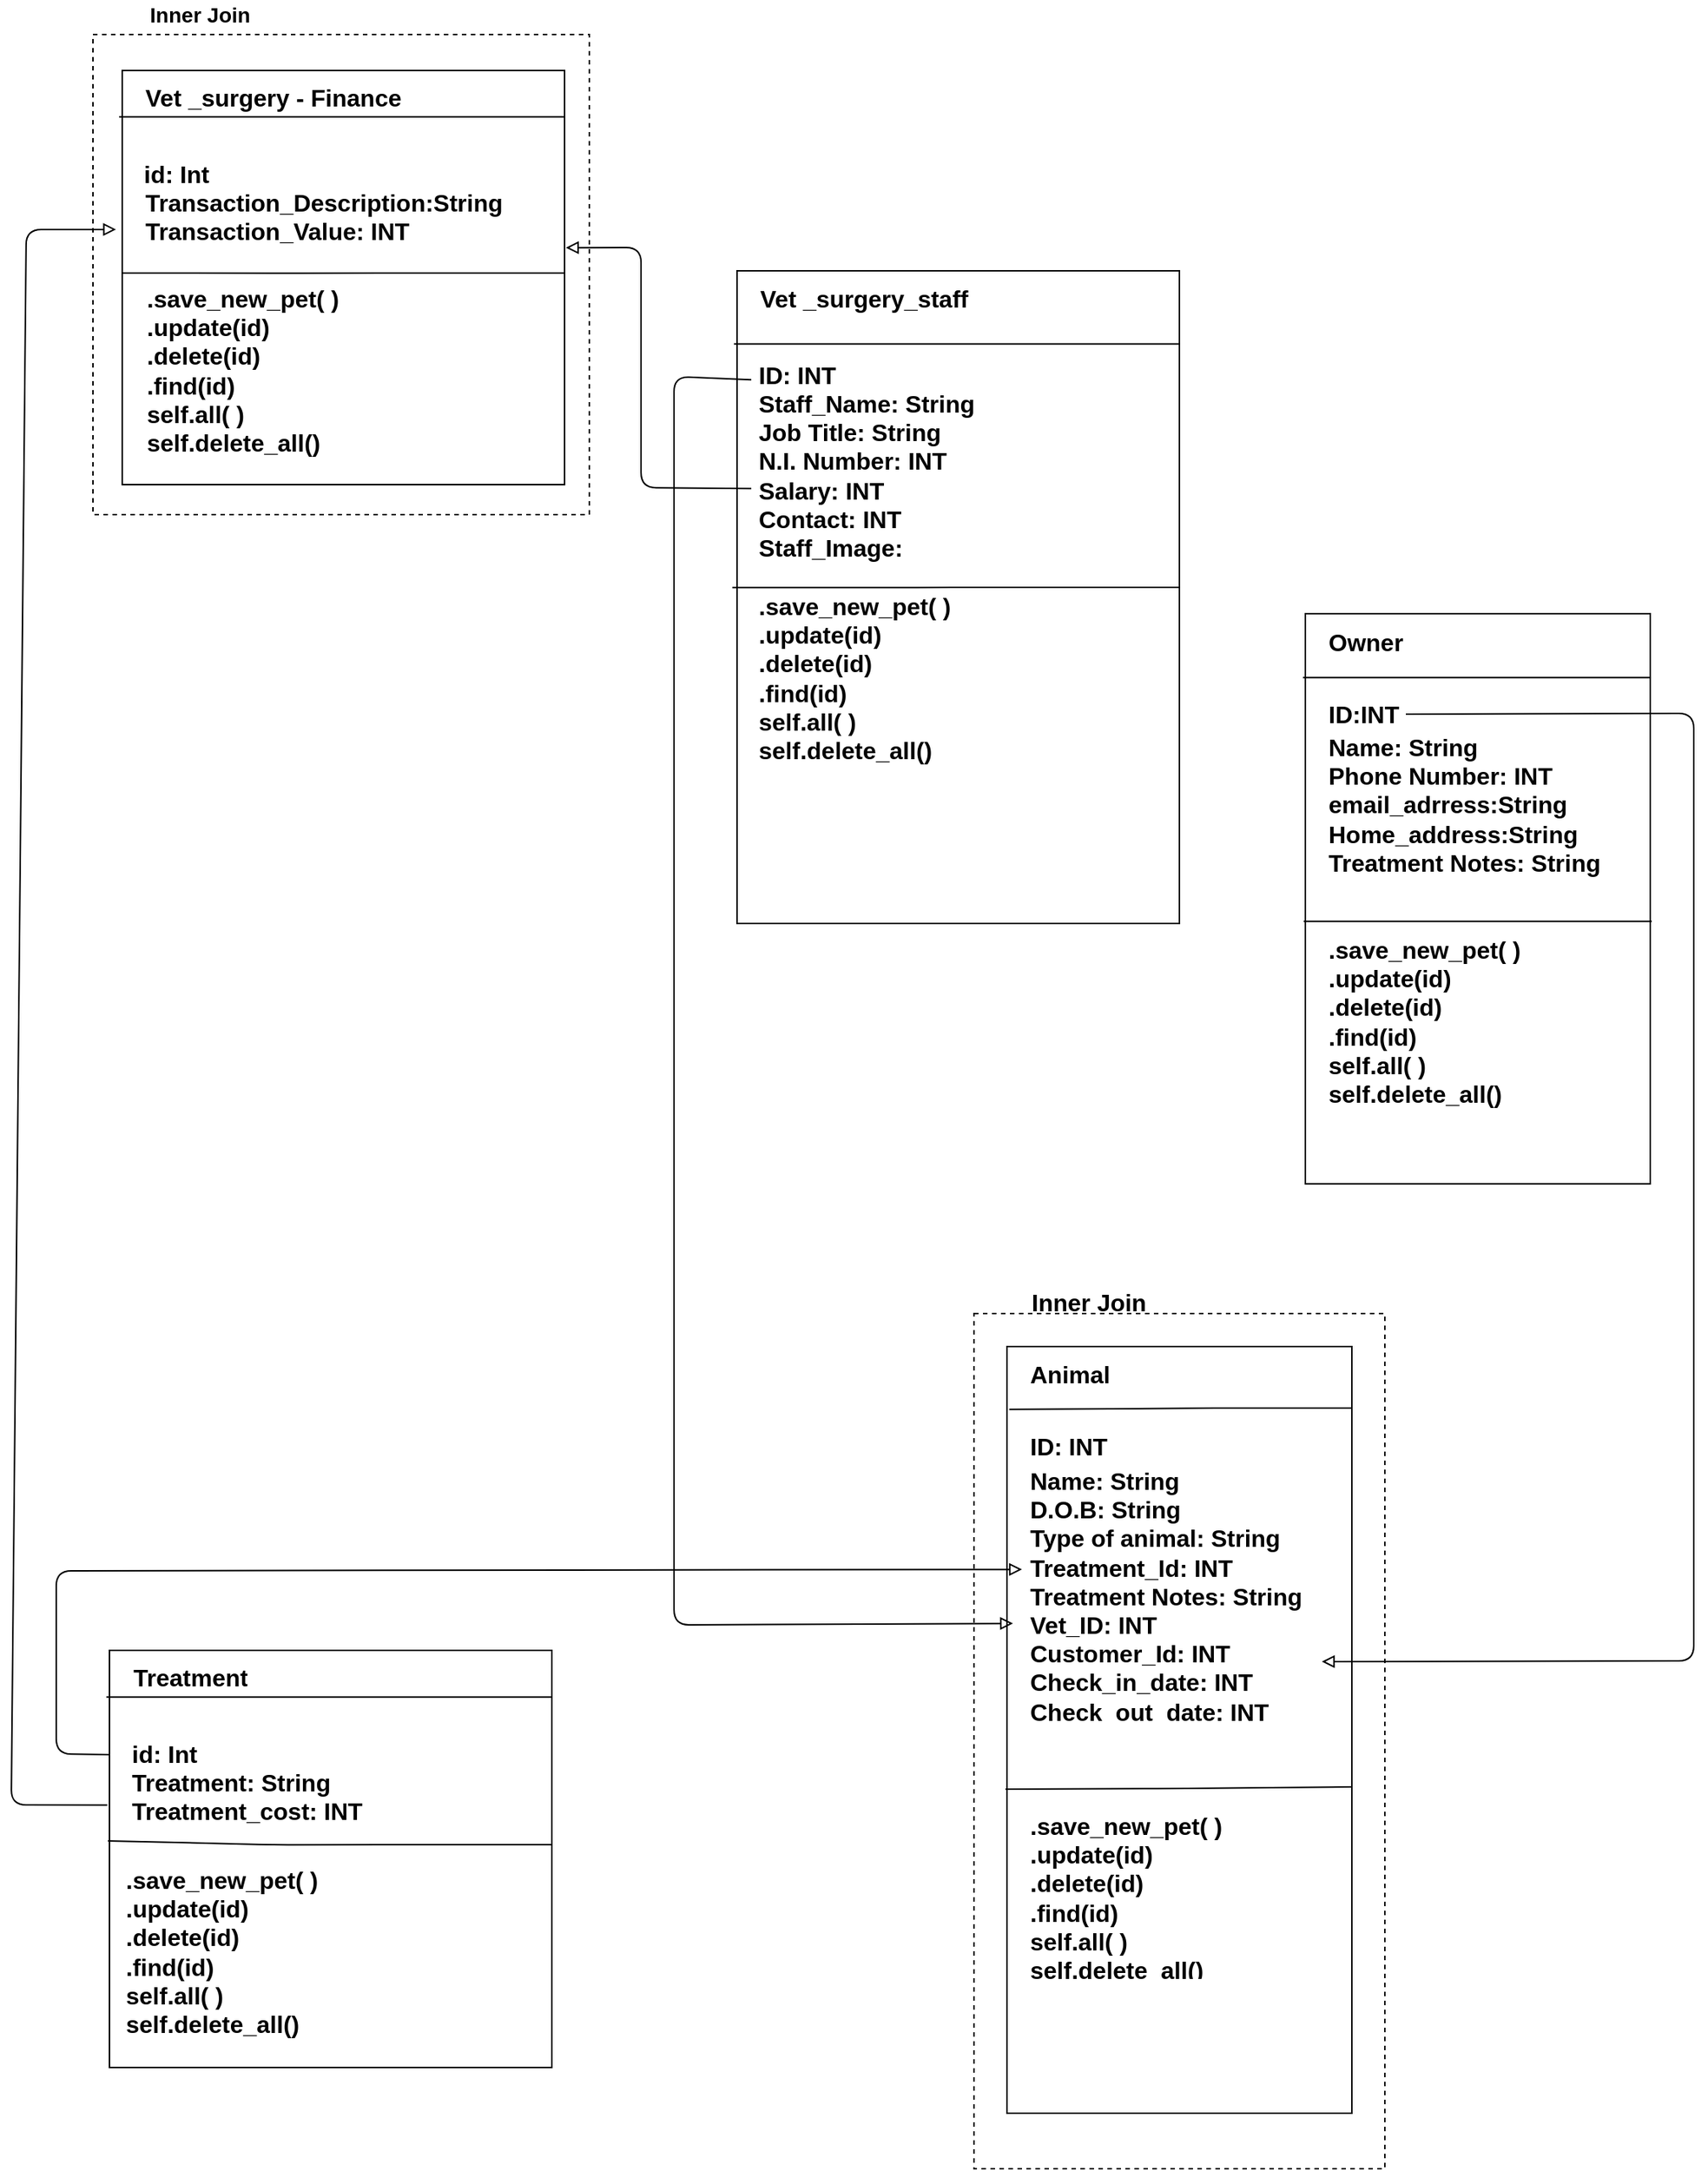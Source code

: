 <mxfile version="10.6.5" type="github"><diagram id="XCgUu8U2IO9fywOfpuGp" name="Page-1"><mxGraphModel dx="1516" dy="1128" grid="1" gridSize="10" guides="1" tooltips="1" connect="1" arrows="1" fold="1" page="1" pageScale="2" pageWidth="827" pageHeight="1169" math="0" shadow="0"><root><mxCell id="0"/><mxCell id="1" parent="0"/><mxCell id="_DHkSWLqKMgMGic8Y6Iu-29" value="" style="rounded=0;whiteSpace=wrap;html=1;fillColor=none;dashed=1;" parent="1" vertex="1"><mxGeometry x="907.5" y="1272.5" width="274" height="570" as="geometry"/></mxCell><mxCell id="_DHkSWLqKMgMGic8Y6Iu-2" value="" style="rounded=0;whiteSpace=wrap;html=1;fontSize=22;" parent="1" vertex="1"><mxGeometry x="929.5" y="1294.5" width="230" height="511" as="geometry"/></mxCell><mxCell id="_DHkSWLqKMgMGic8Y6Iu-3" value="&lt;b&gt;&lt;font style=&quot;font-size: 16px&quot;&gt;Animal&lt;/font&gt;&lt;/b&gt;" style="text;html=1;strokeColor=none;fillColor=none;spacing=5;spacingTop=-20;whiteSpace=wrap;overflow=hidden;rounded=0;fontSize=12;" parent="1" vertex="1"><mxGeometry x="939.5" y="1314.071" width="190" height="10" as="geometry"/></mxCell><mxCell id="_DHkSWLqKMgMGic8Y6Iu-4" value="&lt;font size=&quot;3&quot;&gt;&lt;b&gt;ID: INT&lt;br&gt;&lt;/b&gt;&lt;/font&gt;" style="text;html=1;strokeColor=none;fillColor=none;spacing=5;spacingTop=-20;whiteSpace=wrap;overflow=hidden;rounded=0;fontSize=12;" parent="1" vertex="1"><mxGeometry x="939.5" y="1362.071" width="190" height="10" as="geometry"/></mxCell><mxCell id="_DHkSWLqKMgMGic8Y6Iu-5" value="&lt;font size=&quot;3&quot;&gt;&lt;b&gt;Name: String&lt;br&gt;D.O.B: String&amp;nbsp;&lt;br&gt;Type of animal: String&lt;br&gt;Treatment_Id: INT&amp;nbsp;&lt;br&gt;Treatment Notes: String&lt;br&gt;Vet_ID: INT&lt;br&gt;Customer_Id: INT&lt;br&gt;Check_in_date: INT&amp;nbsp;&lt;br&gt;Check_out_date: INT&lt;br&gt;&lt;br&gt;&lt;/b&gt;&lt;/font&gt;" style="text;html=1;strokeColor=none;fillColor=none;spacing=5;spacingTop=-20;whiteSpace=wrap;overflow=hidden;rounded=0;fontSize=12;" parent="1" vertex="1"><mxGeometry x="939.5" y="1384.5" width="200" height="160" as="geometry"/></mxCell><mxCell id="_DHkSWLqKMgMGic8Y6Iu-7" value="&lt;font size=&quot;3&quot;&gt;&lt;b&gt;.save_new_pet( )&amp;nbsp;&lt;br&gt;.update(id)&lt;br&gt;.delete(id)&amp;nbsp;&lt;br&gt;&lt;/b&gt;&lt;/font&gt;&lt;b&gt;&lt;font style=&quot;font-size: 16px&quot;&gt;.find(id)&amp;nbsp;&lt;/font&gt;&lt;/b&gt;&lt;font size=&quot;3&quot;&gt;&lt;b&gt;&lt;br&gt;self.all( )&lt;br&gt;self.delete_all()&lt;br&gt;&lt;br&gt;&lt;br&gt;&lt;/b&gt;&lt;/font&gt;" style="text;html=1;strokeColor=none;fillColor=none;spacing=5;spacingTop=-20;whiteSpace=wrap;overflow=hidden;rounded=0;fontSize=12;" parent="1" vertex="1"><mxGeometry x="939.5" y="1614.5" width="200" height="101" as="geometry"/></mxCell><mxCell id="_DHkSWLqKMgMGic8Y6Iu-10" value="" style="endArrow=none;html=1;fontSize=12;exitX=0.007;exitY=0.082;exitDx=0;exitDy=0;exitPerimeter=0;" parent="1" source="_DHkSWLqKMgMGic8Y6Iu-2" edge="1"><mxGeometry width="50" height="50" relative="1" as="geometry"><mxPoint x="929.5" y="1744.071" as="sourcePoint"/><mxPoint x="1159.5" y="1335.5" as="targetPoint"/><Array as="points"><mxPoint x="1078.5" y="1335.5"/></Array></mxGeometry></mxCell><mxCell id="_DHkSWLqKMgMGic8Y6Iu-11" value="" style="rounded=0;whiteSpace=wrap;html=1;fontSize=22;" parent="1" vertex="1"><mxGeometry x="749.5" y="577.5" width="295" height="435" as="geometry"/></mxCell><mxCell id="_DHkSWLqKMgMGic8Y6Iu-12" value="&lt;b&gt;&lt;font style=&quot;font-size: 16px&quot;&gt;Vet _surgery_staff&lt;/font&gt;&lt;/b&gt;" style="text;html=1;strokeColor=none;fillColor=none;spacing=5;spacingTop=-20;whiteSpace=wrap;overflow=hidden;rounded=0;fontSize=12;" parent="1" vertex="1"><mxGeometry x="760" y="596.571" width="190" height="10" as="geometry"/></mxCell><mxCell id="_DHkSWLqKMgMGic8Y6Iu-13" value="&lt;font size=&quot;3&quot;&gt;&lt;b&gt;ID: INT&amp;nbsp;&lt;br&gt;&lt;/b&gt;&lt;/font&gt;" style="text;html=1;strokeColor=none;fillColor=none;spacing=5;spacingTop=-20;whiteSpace=wrap;overflow=hidden;rounded=0;fontSize=12;" parent="1" vertex="1"><mxGeometry x="759" y="647.571" width="190" height="10" as="geometry"/></mxCell><mxCell id="_DHkSWLqKMgMGic8Y6Iu-14" value="&lt;font size=&quot;3&quot;&gt;&lt;b&gt;Staff_Name: String&lt;br&gt;Job&amp;nbsp;Title: String&amp;nbsp;&lt;br&gt;N.I. Number: INT&lt;br&gt;Salary: INT&amp;nbsp;&lt;br&gt;Contact: INT&lt;br&gt;Staff_Image:&amp;nbsp;&lt;br&gt;&lt;/b&gt;&lt;/font&gt;" style="text;html=1;strokeColor=none;fillColor=none;spacing=5;spacingTop=-20;whiteSpace=wrap;overflow=hidden;rounded=0;fontSize=12;" parent="1" vertex="1"><mxGeometry x="759" y="666.571" width="200" height="112" as="geometry"/></mxCell><mxCell id="_DHkSWLqKMgMGic8Y6Iu-15" value="&lt;font size=&quot;3&quot;&gt;&lt;b&gt;.save_new_pet( )&amp;nbsp;&lt;br&gt;.update(id)&lt;br&gt;.delete(id)&amp;nbsp;&lt;br&gt;&lt;/b&gt;&lt;/font&gt;&lt;b&gt;&lt;font style=&quot;font-size: 16px&quot;&gt;.find(id)&amp;nbsp;&lt;/font&gt;&lt;/b&gt;&lt;font size=&quot;3&quot;&gt;&lt;b&gt;&lt;br&gt;self.all( )&lt;br&gt;self.delete_all()&lt;br&gt;&lt;br&gt;&lt;/b&gt;&lt;/font&gt;" style="text;html=1;strokeColor=none;fillColor=none;spacing=5;spacingTop=-20;whiteSpace=wrap;overflow=hidden;rounded=0;fontSize=12;" parent="1" vertex="1"><mxGeometry x="759" y="801.5" width="284" height="155" as="geometry"/></mxCell><mxCell id="_DHkSWLqKMgMGic8Y6Iu-16" value="" style="endArrow=none;html=1;fontSize=12;exitX=-0.014;exitY=0.555;exitDx=0;exitDy=0;exitPerimeter=0;" parent="1" edge="1"><mxGeometry width="50" height="50" relative="1" as="geometry"><mxPoint x="746.357" y="788.571" as="sourcePoint"/><mxPoint x="1044.5" y="788.5" as="targetPoint"/><Array as="points"><mxPoint x="859" y="788.571"/></Array></mxGeometry></mxCell><mxCell id="_DHkSWLqKMgMGic8Y6Iu-17" value="" style="endArrow=none;html=1;fontSize=12;exitX=-0.007;exitY=0.112;exitDx=0;exitDy=0;exitPerimeter=0;entryX=0.999;entryY=0.112;entryDx=0;entryDy=0;entryPerimeter=0;" parent="1" source="_DHkSWLqKMgMGic8Y6Iu-11" target="_DHkSWLqKMgMGic8Y6Iu-11" edge="1"><mxGeometry width="50" height="50" relative="1" as="geometry"><mxPoint x="749" y="1026.571" as="sourcePoint"/><mxPoint x="799" y="976.571" as="targetPoint"/></mxGeometry></mxCell><mxCell id="_DHkSWLqKMgMGic8Y6Iu-19" value="" style="rounded=0;whiteSpace=wrap;html=1;fontSize=22;" parent="1" vertex="1"><mxGeometry x="1128.5" y="806.071" width="230" height="380" as="geometry"/></mxCell><mxCell id="_DHkSWLqKMgMGic8Y6Iu-20" value="&lt;b&gt;&lt;font style=&quot;font-size: 16px&quot;&gt;Owner&amp;nbsp;&lt;/font&gt;&lt;/b&gt;" style="text;html=1;strokeColor=none;fillColor=none;spacing=5;spacingTop=-20;whiteSpace=wrap;overflow=hidden;rounded=0;fontSize=12;" parent="1" vertex="1"><mxGeometry x="1138.5" y="826.071" width="190" height="10" as="geometry"/></mxCell><mxCell id="_DHkSWLqKMgMGic8Y6Iu-21" value="&lt;font size=&quot;3&quot;&gt;&lt;b&gt;ID:INT&lt;br&gt;&lt;/b&gt;&lt;/font&gt;" style="text;html=1;strokeColor=none;fillColor=none;spacing=5;spacingTop=-20;whiteSpace=wrap;overflow=hidden;rounded=0;fontSize=12;" parent="1" vertex="1"><mxGeometry x="1138.5" y="874.071" width="190" height="10" as="geometry"/></mxCell><mxCell id="_DHkSWLqKMgMGic8Y6Iu-22" value="&lt;font size=&quot;3&quot;&gt;&lt;b&gt;Name: String&lt;br&gt;Phone Number: INT&lt;br&gt;email_adrress:String&lt;br&gt;Home_address:String&lt;br&gt;Treatment Notes: String&lt;br&gt;&lt;br&gt;&lt;br&gt;&lt;/b&gt;&lt;/font&gt;" style="text;html=1;strokeColor=none;fillColor=none;spacing=5;spacingTop=-20;whiteSpace=wrap;overflow=hidden;rounded=0;fontSize=12;" parent="1" vertex="1"><mxGeometry x="1138.5" y="896.071" width="200" height="130" as="geometry"/></mxCell><mxCell id="_DHkSWLqKMgMGic8Y6Iu-23" value="&lt;font size=&quot;3&quot;&gt;&lt;b&gt;.save_new_pet( )&amp;nbsp;&lt;br&gt;.update(id)&lt;br&gt;.delete(id)&amp;nbsp;&lt;br&gt;&lt;/b&gt;&lt;/font&gt;&lt;b&gt;&lt;font style=&quot;font-size: 16px&quot;&gt;.find(id)&amp;nbsp;&lt;/font&gt;&lt;/b&gt;&lt;font size=&quot;3&quot;&gt;&lt;b&gt;&lt;br&gt;self.all( )&lt;br&gt;self.delete_all()&lt;br&gt;&lt;br&gt;&lt;br&gt;&lt;/b&gt;&lt;/font&gt;" style="text;html=1;strokeColor=none;fillColor=none;spacing=5;spacingTop=-20;whiteSpace=wrap;overflow=hidden;rounded=0;fontSize=12;" parent="1" vertex="1"><mxGeometry x="1138.5" y="1031.071" width="200" height="112" as="geometry"/></mxCell><mxCell id="_DHkSWLqKMgMGic8Y6Iu-24" value="" style="endArrow=none;html=1;fontSize=12;exitX=-0.007;exitY=0.616;exitDx=0;exitDy=0;exitPerimeter=0;" parent="1" edge="1"><mxGeometry width="50" height="50" relative="1" as="geometry"><mxPoint x="1127.357" y="1011.071" as="sourcePoint"/><mxPoint x="1359.5" y="1011.071" as="targetPoint"/><Array as="points"><mxPoint x="1238.5" y="1011.071"/></Array></mxGeometry></mxCell><mxCell id="_DHkSWLqKMgMGic8Y6Iu-25" value="" style="endArrow=none;html=1;fontSize=12;exitX=-0.007;exitY=0.112;exitDx=0;exitDy=0;exitPerimeter=0;entryX=0.999;entryY=0.112;entryDx=0;entryDy=0;entryPerimeter=0;" parent="1" source="_DHkSWLqKMgMGic8Y6Iu-19" target="_DHkSWLqKMgMGic8Y6Iu-19" edge="1"><mxGeometry width="50" height="50" relative="1" as="geometry"><mxPoint x="1128.5" y="1256.071" as="sourcePoint"/><mxPoint x="1178.5" y="1206.071" as="targetPoint"/></mxGeometry></mxCell><mxCell id="_DHkSWLqKMgMGic8Y6Iu-28" value="&lt;b&gt;&lt;font style=&quot;font-size: 16px&quot;&gt;Inner Join&lt;/font&gt;&lt;/b&gt;" style="text;html=1;strokeColor=none;fillColor=none;spacing=5;spacingTop=-20;whiteSpace=wrap;overflow=hidden;rounded=0;fontSize=12;" parent="1" vertex="1"><mxGeometry x="941" y="1265.571" width="190" height="10" as="geometry"/></mxCell><mxCell id="_DHkSWLqKMgMGic8Y6Iu-9" value="" style="endArrow=none;html=1;fontSize=12;entryX=1.001;entryY=0.41;entryDx=0;entryDy=0;entryPerimeter=0;" parent="1" edge="1"><mxGeometry width="50" height="50" relative="1" as="geometry"><mxPoint x="928.5" y="1589.5" as="sourcePoint"/><mxPoint x="1159.5" y="1588" as="targetPoint"/><Array as="points"><mxPoint x="1039.5" y="1589.071"/></Array></mxGeometry></mxCell><mxCell id="_DHkSWLqKMgMGic8Y6Iu-30" value="" style="endArrow=block;html=1;fontSize=12;entryX=-0.03;entryY=0.591;entryDx=0;entryDy=0;exitX=0;exitY=0.25;exitDx=0;exitDy=0;entryPerimeter=0;startArrow=none;startFill=0;endFill=0;" parent="1" source="_DHkSWLqKMgMGic8Y6Iu-13" target="_DHkSWLqKMgMGic8Y6Iu-5" edge="1"><mxGeometry width="50" height="50" relative="1" as="geometry"><mxPoint x="697.5" y="1066.929" as="sourcePoint"/><mxPoint x="777.5" y="1865.5" as="targetPoint"/><Array as="points"><mxPoint x="707.5" y="648"/><mxPoint x="707.5" y="1480"/></Array></mxGeometry></mxCell><mxCell id="_DHkSWLqKMgMGic8Y6Iu-31" value="" style="endArrow=block;html=1;fontSize=12;entryX=1;entryY=0.75;entryDx=0;entryDy=0;endFill=0;" parent="1" target="_DHkSWLqKMgMGic8Y6Iu-5" edge="1"><mxGeometry width="50" height="50" relative="1" as="geometry"><mxPoint x="1195.5" y="873" as="sourcePoint"/><mxPoint x="1157.5" y="1480.5" as="targetPoint"/><Array as="points"><mxPoint x="1387.5" y="872.5"/><mxPoint x="1387.5" y="1504"/></Array></mxGeometry></mxCell><mxCell id="_DHkSWLqKMgMGic8Y6Iu-47" value="" style="rounded=0;whiteSpace=wrap;html=1;fontSize=22;" parent="1" vertex="1"><mxGeometry x="339.5" y="444" width="295" height="276" as="geometry"/></mxCell><mxCell id="_DHkSWLqKMgMGic8Y6Iu-48" value="&lt;b&gt;&lt;font&gt;&lt;font size=&quot;3&quot;&gt;Vet _surgery - Finance&lt;/font&gt;&lt;/font&gt;&lt;/b&gt;" style="text;html=1;strokeColor=none;fillColor=none;spacing=5;spacingTop=-20;whiteSpace=wrap;overflow=hidden;rounded=0;fontSize=12;" parent="1" vertex="1"><mxGeometry x="349.5" y="463" width="258" height="10" as="geometry"/></mxCell><mxCell id="_DHkSWLqKMgMGic8Y6Iu-49" value="&lt;font size=&quot;3&quot;&gt;&lt;b&gt;id: Int&lt;br&gt;Name: String&lt;br&gt;&lt;/b&gt;&lt;/font&gt;" style="text;html=1;strokeColor=none;fillColor=none;spacing=5;spacingTop=-20;whiteSpace=wrap;overflow=hidden;rounded=0;fontSize=12;" parent="1" vertex="1"><mxGeometry x="349" y="514.071" width="190" height="10" as="geometry"/></mxCell><mxCell id="_DHkSWLqKMgMGic8Y6Iu-50" value="&lt;font size=&quot;3&quot;&gt;&lt;b&gt;Transaction_Description:String&lt;br&gt;Transaction_Value: INT&lt;br&gt;&lt;/b&gt;&lt;/font&gt;" style="text;html=1;strokeColor=none;fillColor=none;spacing=5;spacingTop=-20;whiteSpace=wrap;overflow=hidden;rounded=0;fontSize=12;" parent="1" vertex="1"><mxGeometry x="349.5" y="533" width="267" height="112" as="geometry"/></mxCell><mxCell id="_DHkSWLqKMgMGic8Y6Iu-51" value="&lt;font size=&quot;3&quot;&gt;&lt;b&gt;.save_new_pet( )&amp;nbsp;&lt;br&gt;.update(id)&lt;br&gt;.delete(id)&amp;nbsp;&lt;br&gt;&lt;/b&gt;&lt;/font&gt;&lt;b&gt;&lt;font style=&quot;font-size: 16px&quot;&gt;.find(id)&amp;nbsp;&lt;/font&gt;&lt;/b&gt;&lt;font size=&quot;3&quot;&gt;&lt;b&gt;&lt;br&gt;self.all( )&lt;br&gt;self.delete_all()&lt;br&gt;&lt;br&gt;&lt;/b&gt;&lt;/font&gt;" style="text;html=1;strokeColor=none;fillColor=none;spacing=5;spacingTop=-20;whiteSpace=wrap;overflow=hidden;rounded=0;fontSize=12;" parent="1" vertex="1"><mxGeometry x="350.5" y="596.5" width="284" height="155" as="geometry"/></mxCell><mxCell id="_DHkSWLqKMgMGic8Y6Iu-52" value="" style="endArrow=none;html=1;fontSize=12;" parent="1" edge="1"><mxGeometry width="50" height="50" relative="1" as="geometry"><mxPoint x="340" y="579" as="sourcePoint"/><mxPoint x="634.5" y="579" as="targetPoint"/><Array as="points"><mxPoint x="449" y="579.071"/></Array></mxGeometry></mxCell><mxCell id="_DHkSWLqKMgMGic8Y6Iu-53" value="" style="endArrow=none;html=1;fontSize=12;exitX=-0.007;exitY=0.112;exitDx=0;exitDy=0;exitPerimeter=0;entryX=0.999;entryY=0.112;entryDx=0;entryDy=0;entryPerimeter=0;" parent="1" source="_DHkSWLqKMgMGic8Y6Iu-47" target="_DHkSWLqKMgMGic8Y6Iu-47" edge="1"><mxGeometry width="50" height="50" relative="1" as="geometry"><mxPoint x="339" y="893.071" as="sourcePoint"/><mxPoint x="389" y="843.071" as="targetPoint"/></mxGeometry></mxCell><mxCell id="_DHkSWLqKMgMGic8Y6Iu-61" value="" style="rounded=0;whiteSpace=wrap;html=1;fontSize=22;" parent="1" vertex="1"><mxGeometry x="331" y="1497" width="295" height="278" as="geometry"/></mxCell><mxCell id="_DHkSWLqKMgMGic8Y6Iu-62" value="&lt;font size=&quot;3&quot;&gt;&lt;b&gt;Treatment&lt;/b&gt;&lt;/font&gt;" style="text;html=1;strokeColor=none;fillColor=none;spacing=5;spacingTop=-20;whiteSpace=wrap;overflow=hidden;rounded=0;fontSize=12;" parent="1" vertex="1"><mxGeometry x="341.5" y="1515.571" width="190" height="10" as="geometry"/></mxCell><mxCell id="_DHkSWLqKMgMGic8Y6Iu-63" value="&lt;font size=&quot;3&quot;&gt;&lt;b&gt;id: Int&lt;br&gt;Name: String&lt;br&gt;&lt;/b&gt;&lt;/font&gt;" style="text;html=1;strokeColor=none;fillColor=none;spacing=5;spacingTop=-20;whiteSpace=wrap;overflow=hidden;rounded=0;fontSize=12;" parent="1" vertex="1"><mxGeometry x="340.5" y="1566.571" width="190" height="10" as="geometry"/></mxCell><mxCell id="_DHkSWLqKMgMGic8Y6Iu-64" value="&lt;font size=&quot;3&quot;&gt;&lt;b&gt;Treatment: String&lt;br&gt;Treatment_cost: INT&lt;br&gt;&lt;/b&gt;&lt;/font&gt;" style="text;html=1;strokeColor=none;fillColor=none;spacing=5;spacingTop=-20;whiteSpace=wrap;overflow=hidden;rounded=0;fontSize=12;" parent="1" vertex="1"><mxGeometry x="340.5" y="1585.571" width="200" height="112" as="geometry"/></mxCell><mxCell id="_DHkSWLqKMgMGic8Y6Iu-65" value="&lt;font size=&quot;3&quot;&gt;&lt;b&gt;.save_new_pet( )&amp;nbsp;&lt;br&gt;.update(id)&lt;br&gt;.delete(id)&amp;nbsp;&lt;br&gt;&lt;/b&gt;&lt;/font&gt;&lt;b&gt;&lt;font style=&quot;font-size: 16px&quot;&gt;.find(id)&amp;nbsp;&lt;/font&gt;&lt;/b&gt;&lt;font size=&quot;3&quot;&gt;&lt;b&gt;&lt;br&gt;self.all( )&lt;br&gt;self.delete_all()&lt;br&gt;&lt;br&gt;&lt;/b&gt;&lt;/font&gt;" style="text;html=1;strokeColor=none;fillColor=none;spacing=5;spacingTop=-20;whiteSpace=wrap;overflow=hidden;rounded=0;fontSize=12;" parent="1" vertex="1"><mxGeometry x="336.5" y="1650.5" width="284" height="155" as="geometry"/></mxCell><mxCell id="_DHkSWLqKMgMGic8Y6Iu-66" value="" style="endArrow=none;html=1;fontSize=12;" parent="1" edge="1"><mxGeometry width="50" height="50" relative="1" as="geometry"><mxPoint x="330" y="1624" as="sourcePoint"/><mxPoint x="626" y="1626.5" as="targetPoint"/><Array as="points"><mxPoint x="440.5" y="1626.571"/></Array></mxGeometry></mxCell><mxCell id="_DHkSWLqKMgMGic8Y6Iu-67" value="" style="endArrow=none;html=1;fontSize=12;exitX=-0.007;exitY=0.112;exitDx=0;exitDy=0;exitPerimeter=0;entryX=0.999;entryY=0.112;entryDx=0;entryDy=0;entryPerimeter=0;" parent="1" source="_DHkSWLqKMgMGic8Y6Iu-61" target="_DHkSWLqKMgMGic8Y6Iu-61" edge="1"><mxGeometry width="50" height="50" relative="1" as="geometry"><mxPoint x="330.5" y="1945.571" as="sourcePoint"/><mxPoint x="380.5" y="1895.571" as="targetPoint"/></mxGeometry></mxCell><mxCell id="_DHkSWLqKMgMGic8Y6Iu-68" value="" style="endArrow=none;html=1;fontSize=12;exitX=0;exitY=0.366;exitDx=0;exitDy=0;exitPerimeter=0;entryX=0;entryY=0.25;entryDx=0;entryDy=0;endFill=0;startArrow=block;startFill=0;" parent="1" source="_DHkSWLqKMgMGic8Y6Iu-5" target="_DHkSWLqKMgMGic8Y6Iu-61" edge="1"><mxGeometry width="50" height="50" relative="1" as="geometry"><mxPoint x="325.5" y="1910" as="sourcePoint"/><mxPoint x="325.5" y="1550" as="targetPoint"/><Array as="points"><mxPoint x="295.5" y="1444"/><mxPoint x="295.5" y="1566"/></Array></mxGeometry></mxCell><mxCell id="_DHkSWLqKMgMGic8Y6Iu-76" value="" style="endArrow=none;html=1;fontSize=12;entryX=-0.005;entryY=0.371;entryDx=0;entryDy=0;entryPerimeter=0;exitX=-0.014;exitY=0.384;exitDx=0;exitDy=0;exitPerimeter=0;startArrow=block;startFill=0;" parent="1" source="_DHkSWLqKMgMGic8Y6Iu-47" target="_DHkSWLqKMgMGic8Y6Iu-61" edge="1"><mxGeometry width="50" height="50" relative="1" as="geometry"><mxPoint x="295.5" y="1910" as="sourcePoint"/><mxPoint x="345.5" y="1860" as="targetPoint"/><Array as="points"><mxPoint x="275.5" y="550"/><mxPoint x="265.5" y="1600"/></Array></mxGeometry></mxCell><mxCell id="_DHkSWLqKMgMGic8Y6Iu-77" value="" style="endArrow=none;html=1;fontSize=12;entryX=0;entryY=0.5;entryDx=0;entryDy=0;exitX=1.003;exitY=0.428;exitDx=0;exitDy=0;exitPerimeter=0;startArrow=block;startFill=0;" parent="1" source="_DHkSWLqKMgMGic8Y6Iu-47" target="_DHkSWLqKMgMGic8Y6Iu-14" edge="1"><mxGeometry width="50" height="50" relative="1" as="geometry"><mxPoint x="355.5" y="850" as="sourcePoint"/><mxPoint x="515.5" y="970" as="targetPoint"/><Array as="points"><mxPoint x="685.5" y="562"/><mxPoint x="685.5" y="722"/></Array></mxGeometry></mxCell><mxCell id="_DHkSWLqKMgMGic8Y6Iu-79" value="" style="rounded=0;whiteSpace=wrap;html=1;fillColor=none;dashed=1;" parent="1" vertex="1"><mxGeometry x="320" y="420" width="331" height="320" as="geometry"/></mxCell><mxCell id="YxbnzOgu8aXCEodB2wYU-2" value="&lt;span style=&quot;font-size: 14px;&quot;&gt;Inner Join&lt;/span&gt;" style="text;html=1;strokeColor=none;fillColor=none;align=center;verticalAlign=middle;whiteSpace=wrap;rounded=0;fontSize=14;fontStyle=1" vertex="1" parent="1"><mxGeometry x="322" y="397" width="139" height="20" as="geometry"/></mxCell></root></mxGraphModel></diagram></mxfile>